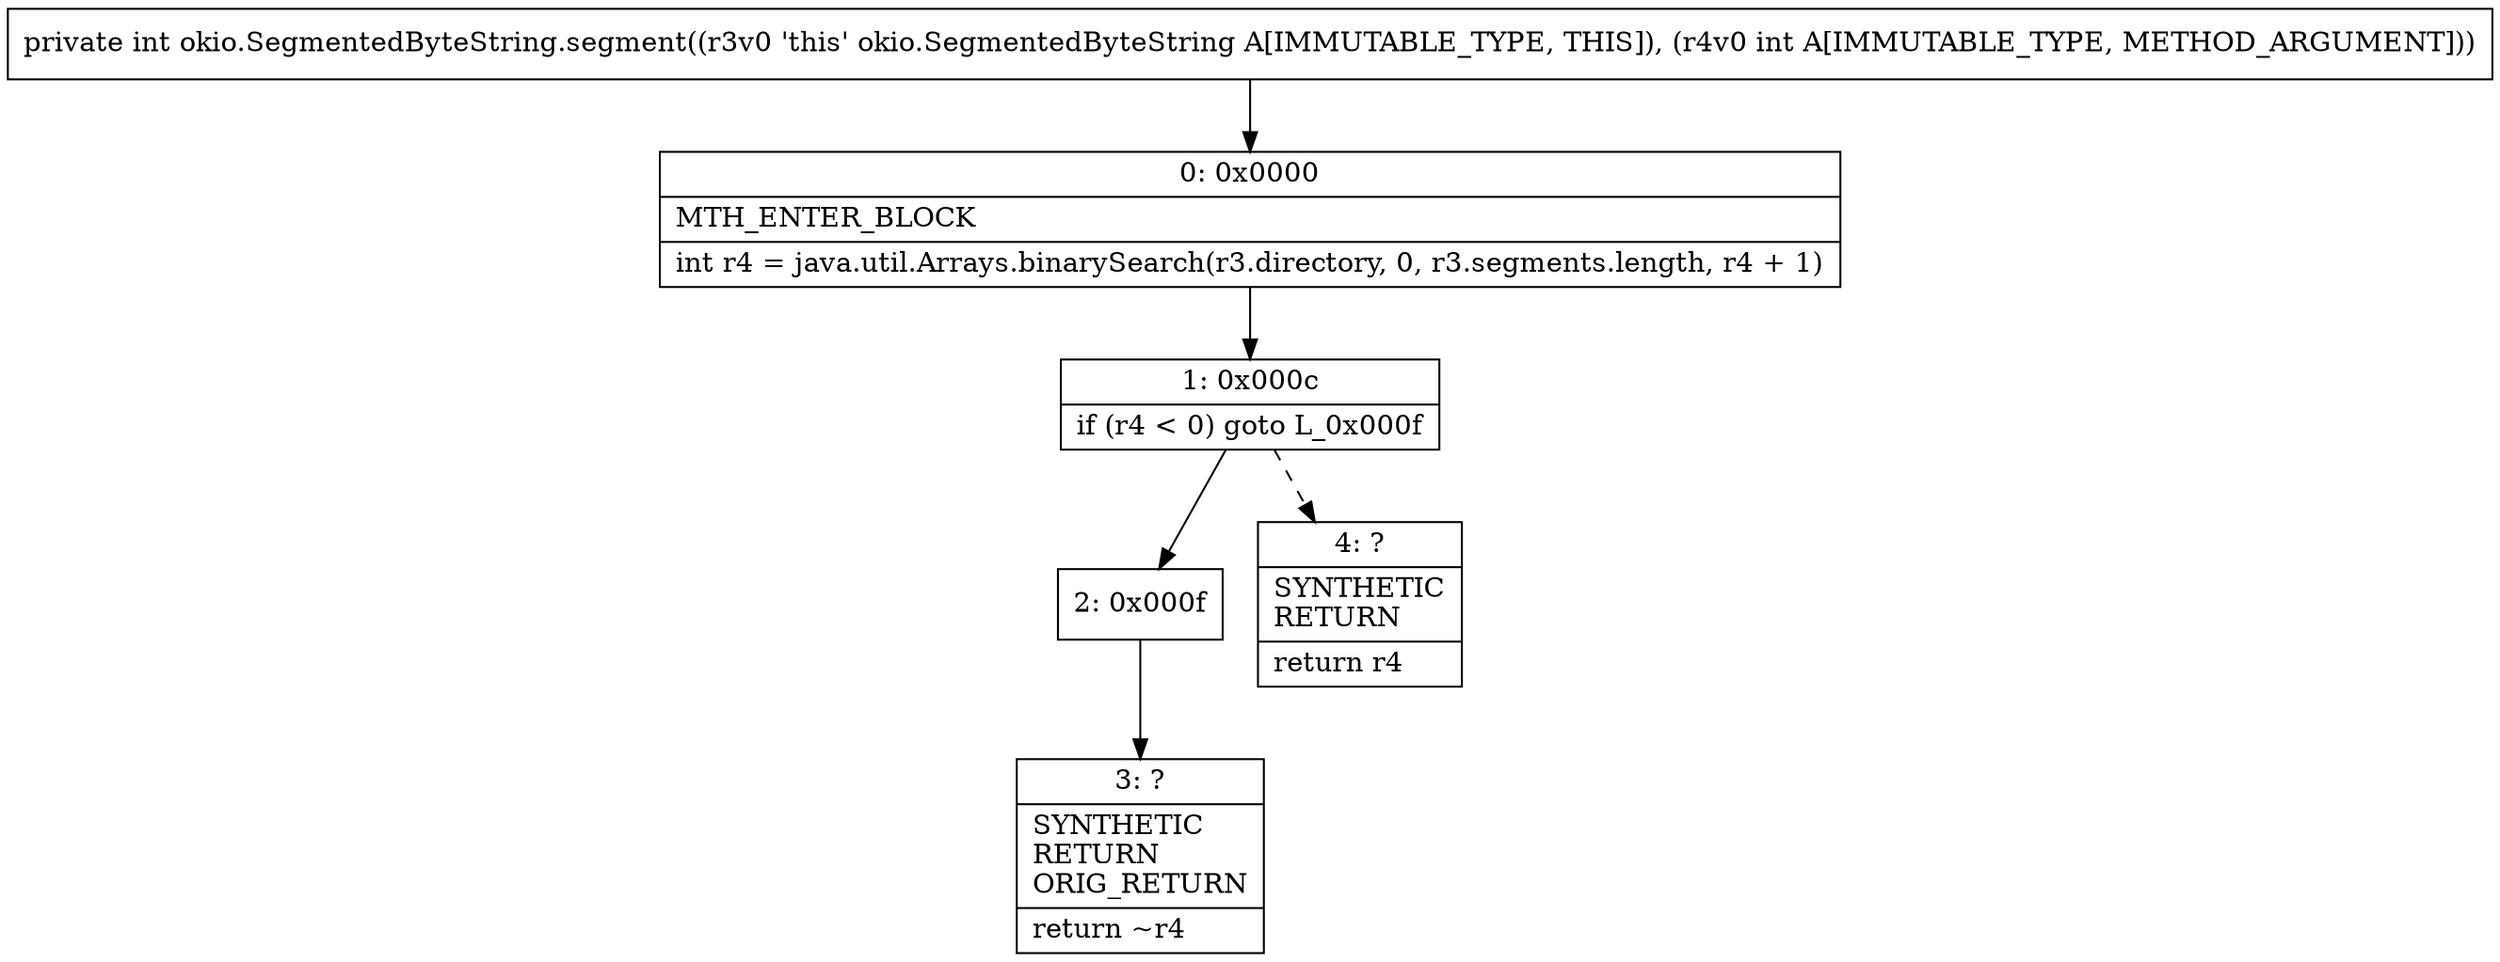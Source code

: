 digraph "CFG forokio.SegmentedByteString.segment(I)I" {
Node_0 [shape=record,label="{0\:\ 0x0000|MTH_ENTER_BLOCK\l|int r4 = java.util.Arrays.binarySearch(r3.directory, 0, r3.segments.length, r4 + 1)\l}"];
Node_1 [shape=record,label="{1\:\ 0x000c|if (r4 \< 0) goto L_0x000f\l}"];
Node_2 [shape=record,label="{2\:\ 0x000f}"];
Node_3 [shape=record,label="{3\:\ ?|SYNTHETIC\lRETURN\lORIG_RETURN\l|return ~r4\l}"];
Node_4 [shape=record,label="{4\:\ ?|SYNTHETIC\lRETURN\l|return r4\l}"];
MethodNode[shape=record,label="{private int okio.SegmentedByteString.segment((r3v0 'this' okio.SegmentedByteString A[IMMUTABLE_TYPE, THIS]), (r4v0 int A[IMMUTABLE_TYPE, METHOD_ARGUMENT])) }"];
MethodNode -> Node_0;
Node_0 -> Node_1;
Node_1 -> Node_2;
Node_1 -> Node_4[style=dashed];
Node_2 -> Node_3;
}

